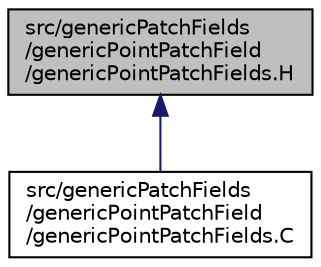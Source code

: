 digraph "src/genericPatchFields/genericPointPatchField/genericPointPatchFields.H"
{
  bgcolor="transparent";
  edge [fontname="Helvetica",fontsize="10",labelfontname="Helvetica",labelfontsize="10"];
  node [fontname="Helvetica",fontsize="10",shape=record];
  Node1 [label="src/genericPatchFields\l/genericPointPatchField\l/genericPointPatchFields.H",height=0.2,width=0.4,color="black", fillcolor="grey75", style="filled", fontcolor="black"];
  Node1 -> Node2 [dir="back",color="midnightblue",fontsize="10",style="solid",fontname="Helvetica"];
  Node2 [label="src/genericPatchFields\l/genericPointPatchField\l/genericPointPatchFields.C",height=0.2,width=0.4,color="black",URL="$a06639.html"];
}
